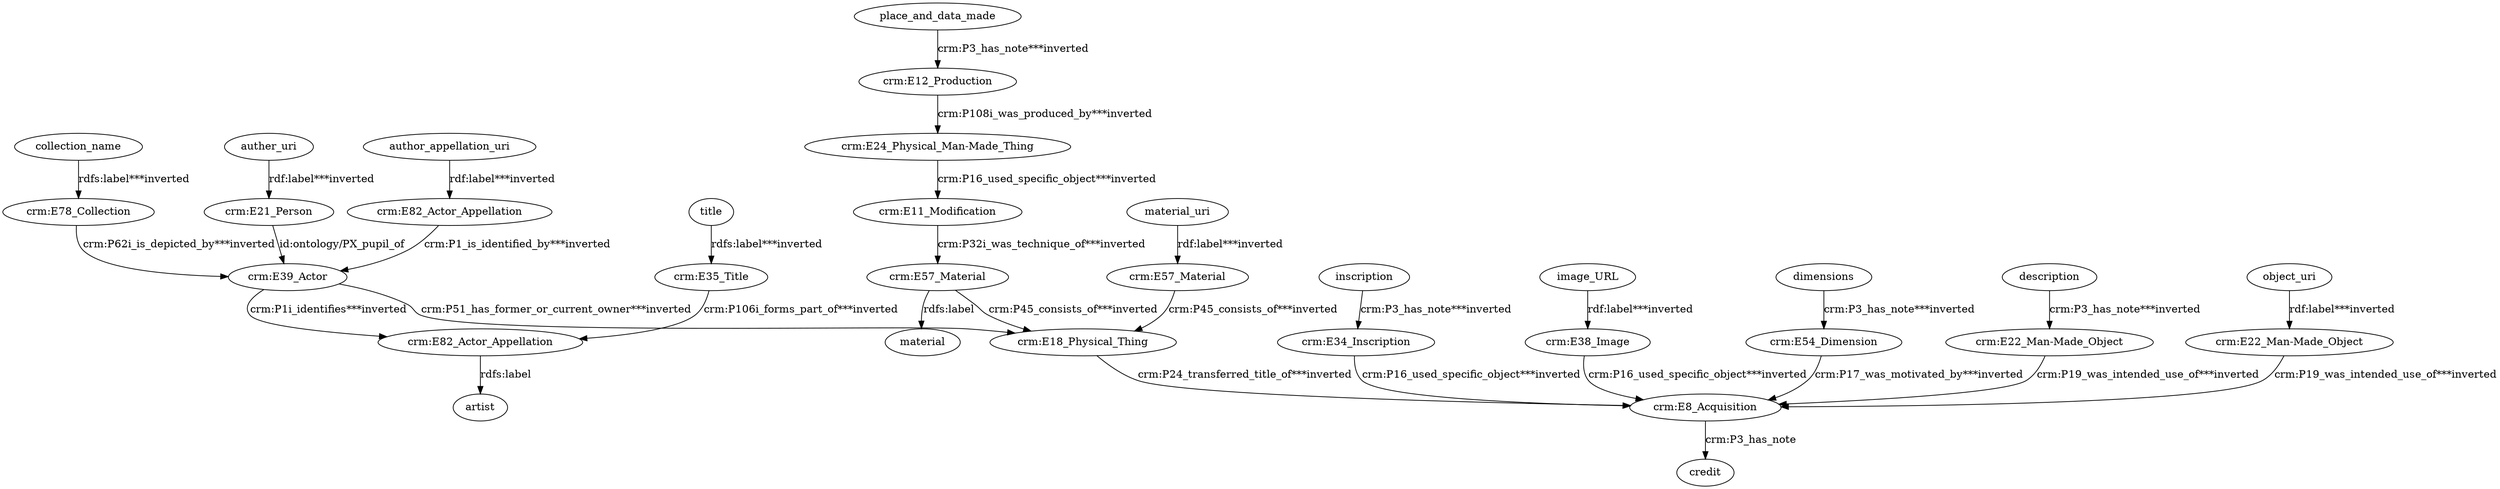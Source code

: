digraph {
  auther_uri [type=attribute_name,label=auther_uri]
  "crm:E21_Person1" [type=class_uri,label="crm:E21_Person"]
  author_appellation_uri [type=attribute_name,label=author_appellation_uri]
  "crm:E82_Actor_Appellation1" [type=class_uri,label="crm:E82_Actor_Appellation"]
  collection_name [type=attribute_name,label=collection_name]
  "crm:E78_Collection2" [type=class_uri,label="crm:E78_Collection"]
  "crm:E11_Modification" [type=class_uri,label="crm:E11_Modification"]
  "crm:E57_Material2" [type=class_uri,label="crm:E57_Material"]
  "crm:E12_Production1" [type=class_uri,label="crm:E12_Production"]
  "crm:E24_Physical_Man-Made_Thing" [type=class_uri,label="crm:E24_Physical_Man-Made_Thing"]
  "crm:E18_Physical_Thing" [type=class_uri,label="crm:E18_Physical_Thing"]
  "crm:E8_Acquisition1" [type=class_uri,label="crm:E8_Acquisition"]
  "crm:E39_Actor" [type=class_uri,label="crm:E39_Actor"]
  "crm:E22_Man-Made_Object1" [type=class_uri,label="crm:E22_Man-Made_Object"]
  "crm:E22_Man-Made_Object2" [type=class_uri,label="crm:E22_Man-Made_Object"]
  "crm:E34_Inscription1" [type=class_uri,label="crm:E34_Inscription"]
  "crm:E35_Title1" [type=class_uri,label="crm:E35_Title"]
  "crm:E82_Actor_Appellation2" [type=class_uri,label="crm:E82_Actor_Appellation"]
  "crm:E38_Image1" [type=class_uri,label="crm:E38_Image"]
  "crm:E54_Dimension1" [type=class_uri,label="crm:E54_Dimension"]
  "crm:E57_Material1" [type=class_uri,label="crm:E57_Material"]
  material [type=attribute_name,label=material]
  artist [type=attribute_name,label=artist]
  credit [type=attribute_name,label=credit]
  description [type=attribute_name,label=description]
  dimensions [type=attribute_name,label=dimensions]
  image_URL [type=attribute_name,label=image_URL]
  inscription [type=attribute_name,label=inscription]
  material_uri [type=attribute_name,label=material_uri]
  object_uri [type=attribute_name,label=object_uri]
  place_and_data_made [type=attribute_name,label=place_and_data_made]
  title [type=attribute_name,label=title]
  auther_uri -> "crm:E21_Person1" [type=st_property_uri,label="rdf:label***inverted"]
  author_appellation_uri -> "crm:E82_Actor_Appellation1" [type=st_property_uri,label="rdf:label***inverted"]
  collection_name -> "crm:E78_Collection2" [type=st_property_uri,label="rdfs:label***inverted"]
  "crm:E11_Modification" -> "crm:E57_Material2" [type=inherited,label="crm:P32i_was_technique_of***inverted"]
  "crm:E12_Production1" -> "crm:E24_Physical_Man-Made_Thing" [type=direct_property_uri,label="crm:P108i_was_produced_by***inverted"]
  "crm:E18_Physical_Thing" -> "crm:E8_Acquisition1" [type=direct_property_uri,label="crm:P24_transferred_title_of***inverted"]
  "crm:E21_Person1" -> "crm:E39_Actor" [label="id:ontology/PX_pupil_of",type=direct_property_uri]
  "crm:E22_Man-Made_Object1" -> "crm:E8_Acquisition1" [type=inherited,label="crm:P19_was_intended_use_of***inverted"]
  "crm:E22_Man-Made_Object2" -> "crm:E8_Acquisition1" [type=inherited,label="crm:P19_was_intended_use_of***inverted"]
  "crm:E24_Physical_Man-Made_Thing" -> "crm:E11_Modification" [type=inherited,label="crm:P16_used_specific_object***inverted"]
  "crm:E34_Inscription1" -> "crm:E8_Acquisition1" [type=inherited,label="crm:P16_used_specific_object***inverted"]
  "crm:E35_Title1" -> "crm:E82_Actor_Appellation2" [type=inherited,label="crm:P106i_forms_part_of***inverted"]
  "crm:E38_Image1" -> "crm:E8_Acquisition1" [type=inherited,label="crm:P16_used_specific_object***inverted"]
  "crm:E39_Actor" -> "crm:E18_Physical_Thing" [type=direct_property_uri,label="crm:P51_has_former_or_current_owner***inverted"]
  "crm:E39_Actor" -> "crm:E82_Actor_Appellation2" [type=inherited,label="crm:P1i_identifies***inverted"]
  "crm:E54_Dimension1" -> "crm:E8_Acquisition1" [type=inherited,label="crm:P17_was_motivated_by***inverted"]
  "crm:E57_Material1" -> "crm:E18_Physical_Thing" [type=direct_property_uri,label="crm:P45_consists_of***inverted"]
  "crm:E57_Material2" -> "crm:E18_Physical_Thing" [type=direct_property_uri,label="crm:P45_consists_of***inverted"]
  "crm:E57_Material2" -> material [label="rdfs:label",type=st_property_uri]
  "crm:E78_Collection2" -> "crm:E39_Actor" [type=inherited,label="crm:P62i_is_depicted_by***inverted"]
  "crm:E82_Actor_Appellation1" -> "crm:E39_Actor" [type=inherited,label="crm:P1_is_identified_by***inverted"]
  "crm:E82_Actor_Appellation2" -> artist [label="rdfs:label",type=st_property_uri]
  "crm:E8_Acquisition1" -> credit [label="crm:P3_has_note",type=st_property_uri]
  description -> "crm:E22_Man-Made_Object1" [type=st_property_uri,label="crm:P3_has_note***inverted"]
  dimensions -> "crm:E54_Dimension1" [type=st_property_uri,label="crm:P3_has_note***inverted"]
  image_URL -> "crm:E38_Image1" [type=st_property_uri,label="rdf:label***inverted"]
  inscription -> "crm:E34_Inscription1" [type=st_property_uri,label="crm:P3_has_note***inverted"]
  material_uri -> "crm:E57_Material1" [type=st_property_uri,label="rdf:label***inverted"]
  object_uri -> "crm:E22_Man-Made_Object2" [type=st_property_uri,label="rdf:label***inverted"]
  place_and_data_made -> "crm:E12_Production1" [type=st_property_uri,label="crm:P3_has_note***inverted"]
  title -> "crm:E35_Title1" [type=st_property_uri,label="rdfs:label***inverted"]
}
